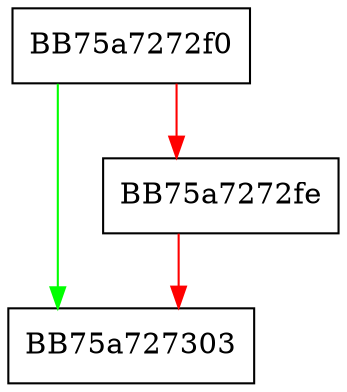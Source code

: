 digraph PostProcessRecords {
  node [shape="box"];
  graph [splines=ortho];
  BB75a7272f0 -> BB75a727303 [color="green"];
  BB75a7272f0 -> BB75a7272fe [color="red"];
  BB75a7272fe -> BB75a727303 [color="red"];
}